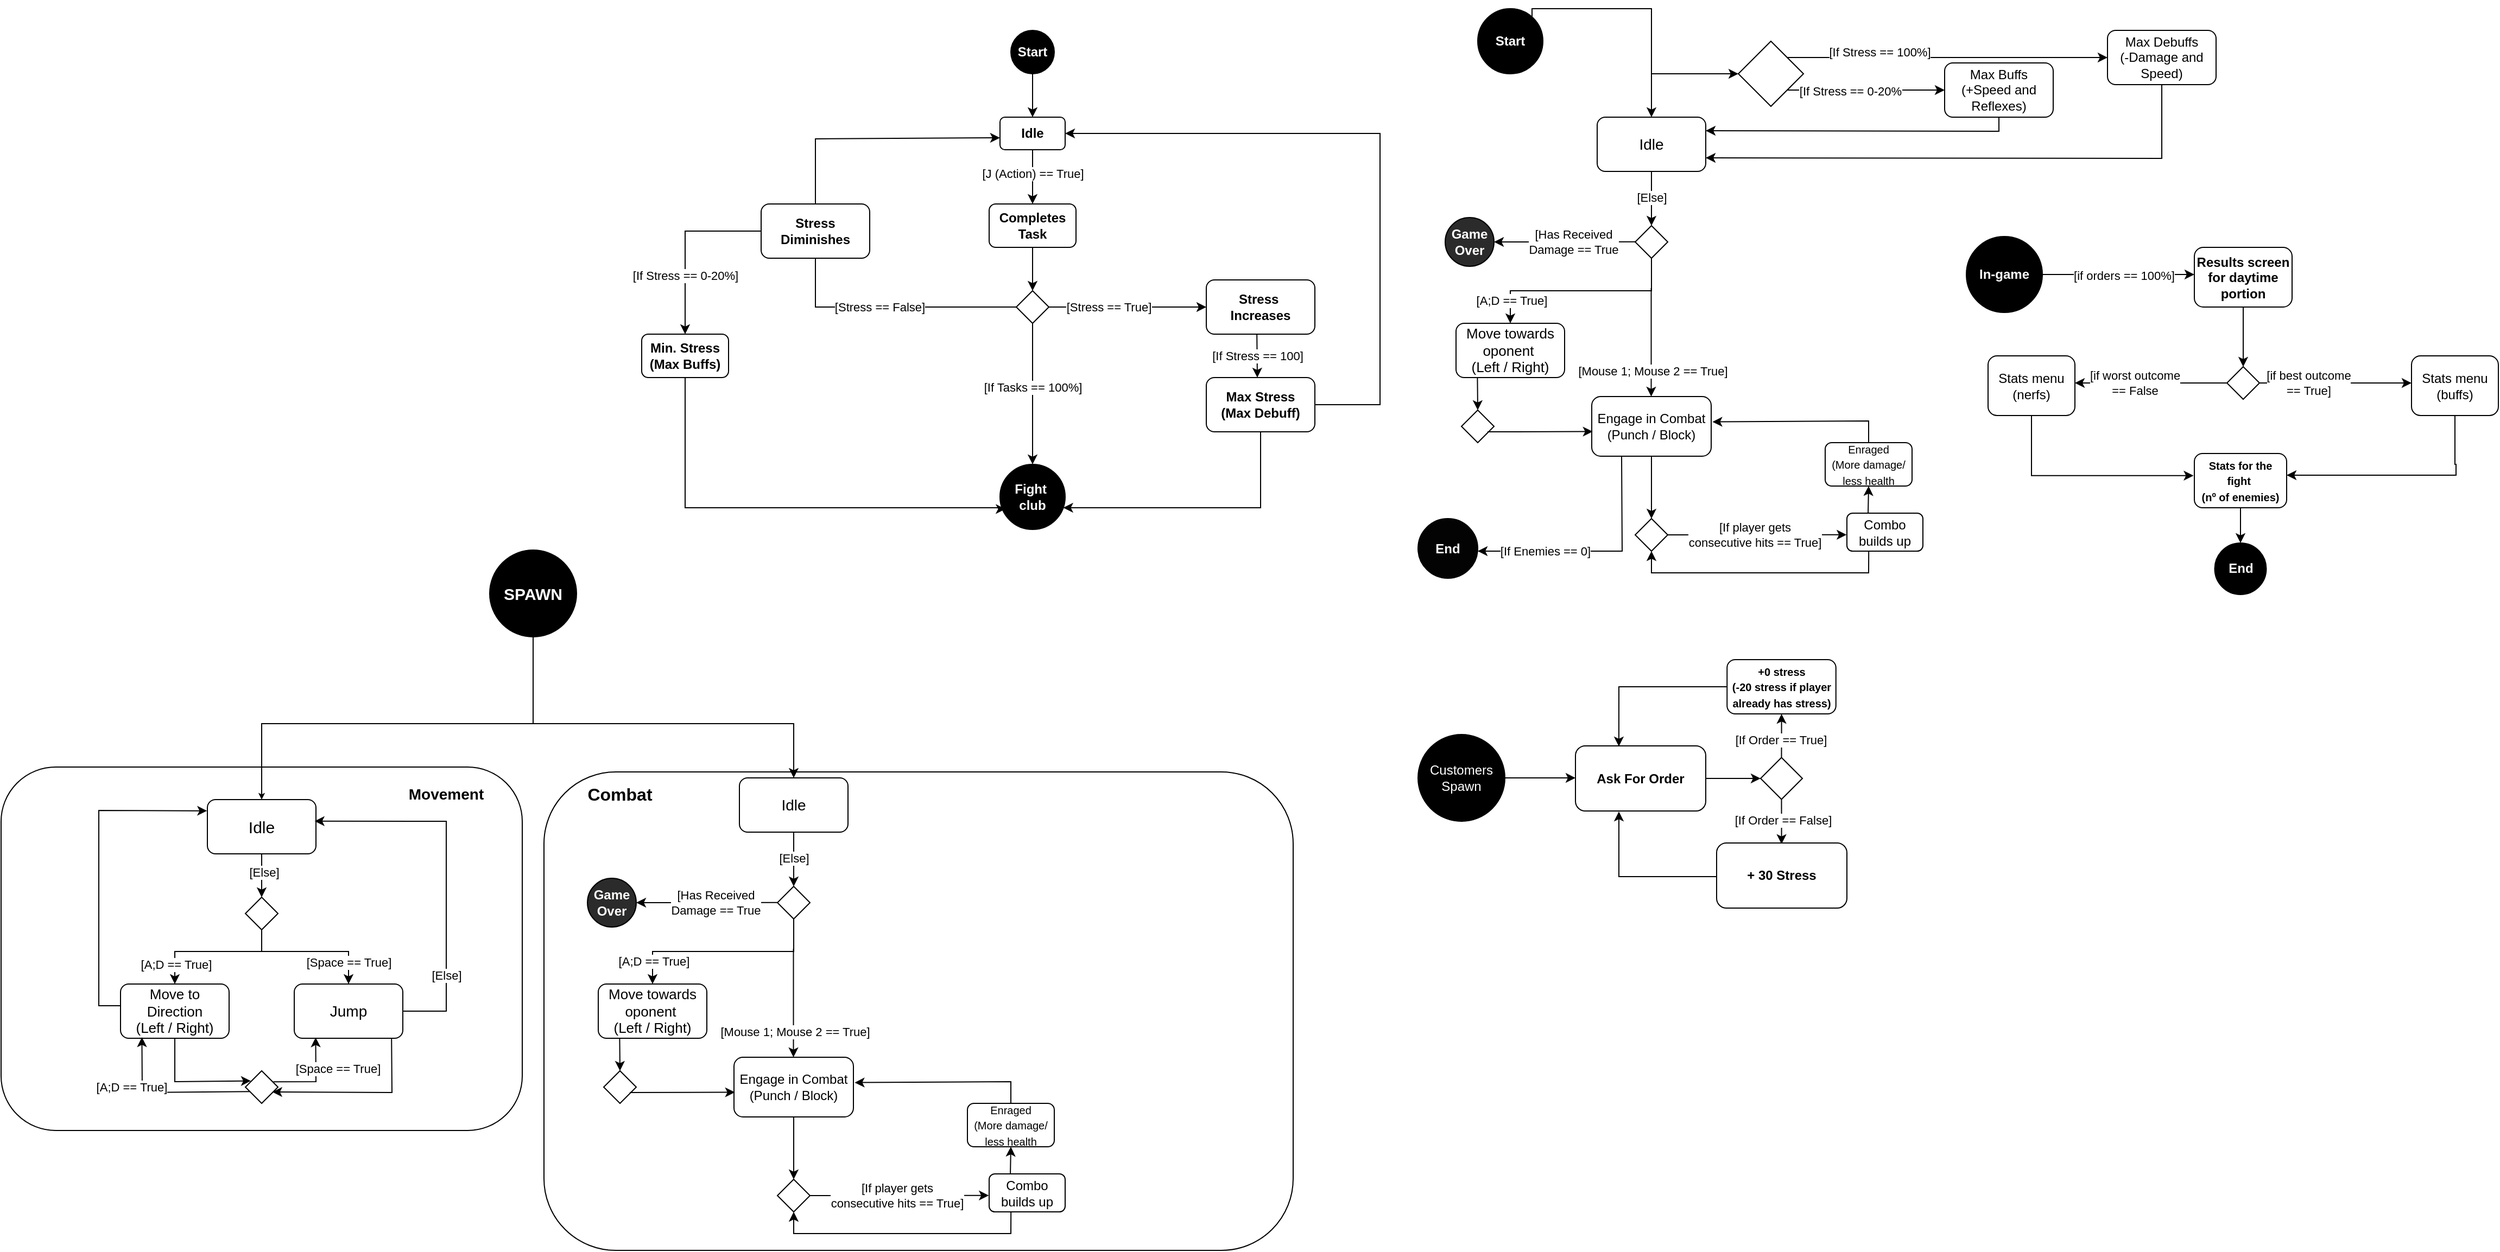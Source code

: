 <mxfile version="26.1.1">
  <diagram name="Página-1" id="Oiau-EBAm0pEdXq3X8eG">
    <mxGraphModel dx="1986" dy="1123" grid="1" gridSize="10" guides="1" tooltips="1" connect="1" arrows="1" fold="1" page="1" pageScale="1" pageWidth="827" pageHeight="1169" math="0" shadow="0">
      <root>
        <mxCell id="0" />
        <mxCell id="1" parent="0" />
        <mxCell id="QDF_SdWO3tE7UrLsGk3u-1" value="" style="rounded=1;whiteSpace=wrap;html=1;" vertex="1" parent="1">
          <mxGeometry x="500" y="723.5" width="690" height="441" as="geometry" />
        </mxCell>
        <mxCell id="_wVrlsKMYfcGuGQFK_c0-23" value="" style="rounded=1;whiteSpace=wrap;html=1;" parent="1" vertex="1">
          <mxGeometry y="719" width="480" height="335" as="geometry" />
        </mxCell>
        <mxCell id="osXCmLZ1DGeFqqOxTHCe-2" value="&lt;font style=&quot;font-size: 15px; color: rgb(255, 255, 255);&quot;&gt;&lt;b&gt;SPAWN&lt;/b&gt;&lt;/font&gt;" style="ellipse;whiteSpace=wrap;html=1;aspect=fixed;fillColor=#000000;" parent="1" vertex="1">
          <mxGeometry x="450" y="519" width="80" height="80" as="geometry" />
        </mxCell>
        <mxCell id="osXCmLZ1DGeFqqOxTHCe-3" value="" style="endArrow=classic;html=1;rounded=0;exitX=0.5;exitY=1;exitDx=0;exitDy=0;entryX=0.5;entryY=0;entryDx=0;entryDy=0;endSize=3;" parent="1" source="osXCmLZ1DGeFqqOxTHCe-2" target="_wVrlsKMYfcGuGQFK_c0-1" edge="1">
          <mxGeometry width="50" height="50" relative="1" as="geometry">
            <mxPoint x="540" y="699" as="sourcePoint" />
            <mxPoint x="210" y="749" as="targetPoint" />
            <Array as="points">
              <mxPoint x="490" y="679" />
              <mxPoint x="240" y="679" />
            </Array>
          </mxGeometry>
        </mxCell>
        <mxCell id="osXCmLZ1DGeFqqOxTHCe-7" value="&lt;b&gt;&lt;font style=&quot;font-size: 14px;&quot;&gt;Movement&lt;/font&gt;&lt;/b&gt;" style="text;html=1;align=center;verticalAlign=middle;whiteSpace=wrap;rounded=0;" parent="1" vertex="1">
          <mxGeometry x="380" y="729" width="60" height="30" as="geometry" />
        </mxCell>
        <mxCell id="_wVrlsKMYfcGuGQFK_c0-1" value="&lt;font style=&quot;font-size: 15px;&quot;&gt;Idle&lt;/font&gt;" style="rounded=1;whiteSpace=wrap;html=1;" parent="1" vertex="1">
          <mxGeometry x="190" y="749" width="100" height="50" as="geometry" />
        </mxCell>
        <mxCell id="_wVrlsKMYfcGuGQFK_c0-2" value="" style="endArrow=classic;html=1;rounded=0;exitX=0.5;exitY=1;exitDx=0;exitDy=0;" parent="1" source="_wVrlsKMYfcGuGQFK_c0-1" edge="1">
          <mxGeometry width="50" height="50" relative="1" as="geometry">
            <mxPoint x="280" y="899" as="sourcePoint" />
            <mxPoint x="240" y="839" as="targetPoint" />
          </mxGeometry>
        </mxCell>
        <mxCell id="_wVrlsKMYfcGuGQFK_c0-4" value="[Else]" style="edgeLabel;html=1;align=center;verticalAlign=middle;resizable=0;points=[];" parent="_wVrlsKMYfcGuGQFK_c0-2" vertex="1" connectable="0">
          <mxGeometry x="-0.16" y="2" relative="1" as="geometry">
            <mxPoint as="offset" />
          </mxGeometry>
        </mxCell>
        <mxCell id="_wVrlsKMYfcGuGQFK_c0-3" value="" style="rhombus;whiteSpace=wrap;html=1;" parent="1" vertex="1">
          <mxGeometry x="225" y="839" width="30" height="30" as="geometry" />
        </mxCell>
        <mxCell id="_wVrlsKMYfcGuGQFK_c0-6" value="" style="endArrow=classic;html=1;rounded=0;exitX=0.5;exitY=1;exitDx=0;exitDy=0;" parent="1" source="_wVrlsKMYfcGuGQFK_c0-3" edge="1">
          <mxGeometry width="50" height="50" relative="1" as="geometry">
            <mxPoint x="240" y="879" as="sourcePoint" />
            <mxPoint x="320" y="919" as="targetPoint" />
            <Array as="points">
              <mxPoint x="240" y="889" />
              <mxPoint x="320" y="889" />
            </Array>
          </mxGeometry>
        </mxCell>
        <mxCell id="_wVrlsKMYfcGuGQFK_c0-8" value="[Space == True]" style="edgeLabel;html=1;align=center;verticalAlign=middle;resizable=0;points=[];" parent="_wVrlsKMYfcGuGQFK_c0-6" vertex="1" connectable="0">
          <mxGeometry x="0.685" relative="1" as="geometry">
            <mxPoint as="offset" />
          </mxGeometry>
        </mxCell>
        <mxCell id="_wVrlsKMYfcGuGQFK_c0-7" value="" style="endArrow=classic;html=1;rounded=0;" parent="1" edge="1">
          <mxGeometry width="50" height="50" relative="1" as="geometry">
            <mxPoint x="240" y="889" as="sourcePoint" />
            <mxPoint x="160" y="919" as="targetPoint" />
            <Array as="points">
              <mxPoint x="160" y="889" />
            </Array>
          </mxGeometry>
        </mxCell>
        <mxCell id="_wVrlsKMYfcGuGQFK_c0-9" value="[A;D == True]" style="edgeLabel;html=1;align=center;verticalAlign=middle;resizable=0;points=[];" parent="_wVrlsKMYfcGuGQFK_c0-7" vertex="1" connectable="0">
          <mxGeometry x="0.673" y="1" relative="1" as="geometry">
            <mxPoint as="offset" />
          </mxGeometry>
        </mxCell>
        <mxCell id="_wVrlsKMYfcGuGQFK_c0-10" value="&lt;font style=&quot;font-size: 13px;&quot;&gt;Move to Direction&lt;/font&gt;&lt;div&gt;&lt;font style=&quot;font-size: 13px;&quot;&gt;(Left / Right)&lt;/font&gt;&lt;/div&gt;" style="rounded=1;whiteSpace=wrap;html=1;" parent="1" vertex="1">
          <mxGeometry x="110" y="919" width="100" height="50" as="geometry" />
        </mxCell>
        <mxCell id="_wVrlsKMYfcGuGQFK_c0-11" value="&lt;font style=&quot;font-size: 14px;&quot;&gt;Jump&lt;/font&gt;" style="rounded=1;whiteSpace=wrap;html=1;" parent="1" vertex="1">
          <mxGeometry x="270" y="919" width="100" height="50" as="geometry" />
        </mxCell>
        <mxCell id="_wVrlsKMYfcGuGQFK_c0-12" value="" style="rhombus;whiteSpace=wrap;html=1;" parent="1" vertex="1">
          <mxGeometry x="225" y="999" width="30" height="30" as="geometry" />
        </mxCell>
        <mxCell id="_wVrlsKMYfcGuGQFK_c0-13" value="" style="endArrow=classic;html=1;rounded=0;exitX=0.5;exitY=1;exitDx=0;exitDy=0;entryX=0.167;entryY=0.311;entryDx=0;entryDy=0;entryPerimeter=0;" parent="1" source="_wVrlsKMYfcGuGQFK_c0-10" target="_wVrlsKMYfcGuGQFK_c0-12" edge="1">
          <mxGeometry width="50" height="50" relative="1" as="geometry">
            <mxPoint x="150" y="1039" as="sourcePoint" />
            <mxPoint x="160" y="1009" as="targetPoint" />
            <Array as="points">
              <mxPoint x="160" y="1009" />
            </Array>
          </mxGeometry>
        </mxCell>
        <mxCell id="_wVrlsKMYfcGuGQFK_c0-14" value="" style="endArrow=classic;html=1;rounded=0;exitX=0.152;exitY=0.638;exitDx=0;exitDy=0;exitPerimeter=0;entryX=0.197;entryY=0.98;entryDx=0;entryDy=0;entryPerimeter=0;" parent="1" source="_wVrlsKMYfcGuGQFK_c0-12" target="_wVrlsKMYfcGuGQFK_c0-10" edge="1">
          <mxGeometry width="50" height="50" relative="1" as="geometry">
            <mxPoint x="170" y="1089" as="sourcePoint" />
            <mxPoint x="110" y="1019" as="targetPoint" />
            <Array as="points">
              <mxPoint x="130" y="1019" />
            </Array>
          </mxGeometry>
        </mxCell>
        <mxCell id="_wVrlsKMYfcGuGQFK_c0-15" value="[A;D == True]" style="edgeLabel;html=1;align=center;verticalAlign=middle;resizable=0;points=[];" parent="_wVrlsKMYfcGuGQFK_c0-14" vertex="1" connectable="0">
          <mxGeometry x="0.399" relative="1" as="geometry">
            <mxPoint x="-10" y="1" as="offset" />
          </mxGeometry>
        </mxCell>
        <mxCell id="_wVrlsKMYfcGuGQFK_c0-16" value="" style="endArrow=classic;html=1;rounded=0;exitX=1;exitY=0.5;exitDx=0;exitDy=0;entryX=0.988;entryY=0.397;entryDx=0;entryDy=0;entryPerimeter=0;" parent="1" source="_wVrlsKMYfcGuGQFK_c0-11" target="_wVrlsKMYfcGuGQFK_c0-1" edge="1">
          <mxGeometry width="50" height="50" relative="1" as="geometry">
            <mxPoint x="390" y="959" as="sourcePoint" />
            <mxPoint x="410" y="769" as="targetPoint" />
            <Array as="points">
              <mxPoint x="410" y="944" />
              <mxPoint x="410" y="769" />
            </Array>
          </mxGeometry>
        </mxCell>
        <mxCell id="_wVrlsKMYfcGuGQFK_c0-17" value="[Else]" style="edgeLabel;html=1;align=center;verticalAlign=middle;resizable=0;points=[];" parent="_wVrlsKMYfcGuGQFK_c0-16" vertex="1" connectable="0">
          <mxGeometry x="-0.567" relative="1" as="geometry">
            <mxPoint as="offset" />
          </mxGeometry>
        </mxCell>
        <mxCell id="_wVrlsKMYfcGuGQFK_c0-18" value="" style="endArrow=classic;html=1;rounded=0;exitX=0.859;exitY=0.337;exitDx=0;exitDy=0;exitPerimeter=0;entryX=0.197;entryY=0.984;entryDx=0;entryDy=0;entryPerimeter=0;" parent="1" source="_wVrlsKMYfcGuGQFK_c0-12" target="_wVrlsKMYfcGuGQFK_c0-11" edge="1">
          <mxGeometry width="50" height="50" relative="1" as="geometry">
            <mxPoint x="270" y="1039" as="sourcePoint" />
            <mxPoint x="320" y="989" as="targetPoint" />
            <Array as="points">
              <mxPoint x="290" y="1009" />
            </Array>
          </mxGeometry>
        </mxCell>
        <mxCell id="_wVrlsKMYfcGuGQFK_c0-19" value="[Space == True]" style="edgeLabel;html=1;align=center;verticalAlign=middle;resizable=0;points=[];" parent="_wVrlsKMYfcGuGQFK_c0-18" vertex="1" connectable="0">
          <mxGeometry x="0.272" relative="1" as="geometry">
            <mxPoint x="20" as="offset" />
          </mxGeometry>
        </mxCell>
        <mxCell id="_wVrlsKMYfcGuGQFK_c0-20" value="" style="endArrow=classic;html=1;rounded=0;entryX=-0.003;entryY=0.207;entryDx=0;entryDy=0;entryPerimeter=0;" parent="1" target="_wVrlsKMYfcGuGQFK_c0-1" edge="1">
          <mxGeometry width="50" height="50" relative="1" as="geometry">
            <mxPoint x="110" y="939" as="sourcePoint" />
            <mxPoint x="90" y="759" as="targetPoint" />
            <Array as="points">
              <mxPoint x="90" y="939" />
              <mxPoint x="90" y="759" />
            </Array>
          </mxGeometry>
        </mxCell>
        <mxCell id="_wVrlsKMYfcGuGQFK_c0-21" value="" style="endArrow=classic;html=1;rounded=0;exitX=0.896;exitY=0.997;exitDx=0;exitDy=0;exitPerimeter=0;entryX=0.828;entryY=0.65;entryDx=0;entryDy=0;entryPerimeter=0;" parent="1" source="_wVrlsKMYfcGuGQFK_c0-11" target="_wVrlsKMYfcGuGQFK_c0-12" edge="1">
          <mxGeometry width="50" height="50" relative="1" as="geometry">
            <mxPoint x="390" y="1019" as="sourcePoint" />
            <mxPoint x="440" y="969" as="targetPoint" />
            <Array as="points">
              <mxPoint x="360" y="1019" />
            </Array>
          </mxGeometry>
        </mxCell>
        <mxCell id="_wVrlsKMYfcGuGQFK_c0-22" value="" style="endArrow=classic;html=1;rounded=0;" parent="1" edge="1">
          <mxGeometry width="50" height="50" relative="1" as="geometry">
            <mxPoint x="490" y="679" as="sourcePoint" />
            <mxPoint x="730" y="729" as="targetPoint" />
            <Array as="points">
              <mxPoint x="730" y="679" />
            </Array>
          </mxGeometry>
        </mxCell>
        <mxCell id="_wVrlsKMYfcGuGQFK_c0-24" value="&lt;font style=&quot;font-size: 14px;&quot;&gt;Idle&lt;/font&gt;" style="rounded=1;whiteSpace=wrap;html=1;" parent="1" vertex="1">
          <mxGeometry x="680" y="729" width="100" height="50" as="geometry" />
        </mxCell>
        <mxCell id="_wVrlsKMYfcGuGQFK_c0-25" value="" style="endArrow=classic;html=1;rounded=0;exitX=0.5;exitY=1;exitDx=0;exitDy=0;" parent="1" source="_wVrlsKMYfcGuGQFK_c0-24" edge="1">
          <mxGeometry width="50" height="50" relative="1" as="geometry">
            <mxPoint x="490" y="909" as="sourcePoint" />
            <mxPoint x="730" y="829" as="targetPoint" />
          </mxGeometry>
        </mxCell>
        <mxCell id="_wVrlsKMYfcGuGQFK_c0-26" value="[Else]" style="edgeLabel;html=1;align=center;verticalAlign=middle;resizable=0;points=[];" parent="_wVrlsKMYfcGuGQFK_c0-25" vertex="1" connectable="0">
          <mxGeometry x="-0.046" relative="1" as="geometry">
            <mxPoint as="offset" />
          </mxGeometry>
        </mxCell>
        <mxCell id="_wVrlsKMYfcGuGQFK_c0-27" value="" style="rhombus;whiteSpace=wrap;html=1;" parent="1" vertex="1">
          <mxGeometry x="715" y="829" width="30" height="30" as="geometry" />
        </mxCell>
        <mxCell id="_wVrlsKMYfcGuGQFK_c0-28" value="" style="endArrow=classic;html=1;rounded=0;exitX=0.5;exitY=1;exitDx=0;exitDy=0;entryX=0.5;entryY=0;entryDx=0;entryDy=0;" parent="1" source="_wVrlsKMYfcGuGQFK_c0-27" target="_wVrlsKMYfcGuGQFK_c0-31" edge="1">
          <mxGeometry width="50" height="50" relative="1" as="geometry">
            <mxPoint x="670" y="949" as="sourcePoint" />
            <mxPoint x="610" y="919" as="targetPoint" />
            <Array as="points">
              <mxPoint x="730" y="889" />
              <mxPoint x="600" y="889" />
            </Array>
          </mxGeometry>
        </mxCell>
        <mxCell id="_wVrlsKMYfcGuGQFK_c0-30" value="[A;D == True]" style="edgeLabel;html=1;align=center;verticalAlign=middle;resizable=0;points=[];" parent="_wVrlsKMYfcGuGQFK_c0-28" vertex="1" connectable="0">
          <mxGeometry x="0.776" y="1" relative="1" as="geometry">
            <mxPoint as="offset" />
          </mxGeometry>
        </mxCell>
        <mxCell id="_wVrlsKMYfcGuGQFK_c0-31" value="&lt;font style=&quot;font-size: 13px;&quot;&gt;Move towards oponent&amp;nbsp;&lt;/font&gt;&lt;div&gt;&lt;font style=&quot;font-size: 13px;&quot;&gt;(Left / Right)&lt;/font&gt;&lt;/div&gt;" style="rounded=1;whiteSpace=wrap;html=1;" parent="1" vertex="1">
          <mxGeometry x="550" y="919" width="100" height="50" as="geometry" />
        </mxCell>
        <mxCell id="_wVrlsKMYfcGuGQFK_c0-32" value="" style="endArrow=classic;html=1;rounded=0;" parent="1" edge="1">
          <mxGeometry width="50" height="50" relative="1" as="geometry">
            <mxPoint x="729.76" y="886.5" as="sourcePoint" />
            <mxPoint x="729.76" y="986.5" as="targetPoint" />
          </mxGeometry>
        </mxCell>
        <mxCell id="_wVrlsKMYfcGuGQFK_c0-34" value="[Mouse 1; Mouse 2 == True]" style="edgeLabel;html=1;align=center;verticalAlign=middle;resizable=0;points=[];" parent="_wVrlsKMYfcGuGQFK_c0-32" vertex="1" connectable="0">
          <mxGeometry x="0.522" y="1" relative="1" as="geometry">
            <mxPoint as="offset" />
          </mxGeometry>
        </mxCell>
        <mxCell id="_wVrlsKMYfcGuGQFK_c0-33" value="Engage in Combat&lt;div&gt;(Punch / Block)&lt;/div&gt;" style="rounded=1;whiteSpace=wrap;html=1;" parent="1" vertex="1">
          <mxGeometry x="675" y="986.5" width="110" height="55" as="geometry" />
        </mxCell>
        <mxCell id="_wVrlsKMYfcGuGQFK_c0-35" value="" style="endArrow=classic;html=1;rounded=0;exitX=0;exitY=0.5;exitDx=0;exitDy=0;entryX=1;entryY=0.5;entryDx=0;entryDy=0;" parent="1" target="_wVrlsKMYfcGuGQFK_c0-37" edge="1">
          <mxGeometry width="50" height="50" relative="1" as="geometry">
            <mxPoint x="715" y="843.88" as="sourcePoint" />
            <mxPoint x="590" y="843.88" as="targetPoint" />
          </mxGeometry>
        </mxCell>
        <mxCell id="_wVrlsKMYfcGuGQFK_c0-36" value="[Has Received&lt;div&gt;Damage == True&lt;/div&gt;" style="edgeLabel;html=1;align=center;verticalAlign=middle;resizable=0;points=[];" parent="_wVrlsKMYfcGuGQFK_c0-35" vertex="1" connectable="0">
          <mxGeometry x="0.041" relative="1" as="geometry">
            <mxPoint x="10" as="offset" />
          </mxGeometry>
        </mxCell>
        <mxCell id="_wVrlsKMYfcGuGQFK_c0-37" value="&lt;b&gt;&lt;font style=&quot;color: rgb(255, 253, 252);&quot;&gt;Game&lt;/font&gt;&lt;/b&gt;&lt;div&gt;&lt;b&gt;&lt;font style=&quot;color: rgb(255, 253, 252);&quot;&gt;Over&lt;/font&gt;&lt;/b&gt;&lt;/div&gt;" style="ellipse;whiteSpace=wrap;html=1;aspect=fixed;fillColor=#2B2B2B;" parent="1" vertex="1">
          <mxGeometry x="540" y="821.5" width="45" height="45" as="geometry" />
        </mxCell>
        <mxCell id="_wVrlsKMYfcGuGQFK_c0-38" value="" style="endArrow=classic;html=1;rounded=0;exitX=0.5;exitY=1;exitDx=0;exitDy=0;entryX=0.5;entryY=0;entryDx=0;entryDy=0;" parent="1" source="_wVrlsKMYfcGuGQFK_c0-33" target="_wVrlsKMYfcGuGQFK_c0-39" edge="1">
          <mxGeometry width="50" height="50" relative="1" as="geometry">
            <mxPoint x="750" y="1109" as="sourcePoint" />
            <mxPoint x="730" y="1069" as="targetPoint" />
          </mxGeometry>
        </mxCell>
        <mxCell id="_wVrlsKMYfcGuGQFK_c0-39" value="" style="rhombus;whiteSpace=wrap;html=1;" parent="1" vertex="1">
          <mxGeometry x="715" y="1099" width="30" height="30" as="geometry" />
        </mxCell>
        <mxCell id="_wVrlsKMYfcGuGQFK_c0-41" value="" style="endArrow=classic;html=1;rounded=0;exitX=1;exitY=0.5;exitDx=0;exitDy=0;entryX=-0.005;entryY=0.568;entryDx=0;entryDy=0;entryPerimeter=0;" parent="1" source="_wVrlsKMYfcGuGQFK_c0-39" target="_wVrlsKMYfcGuGQFK_c0-42" edge="1">
          <mxGeometry width="50" height="50" relative="1" as="geometry">
            <mxPoint x="820" y="1169" as="sourcePoint" />
            <mxPoint x="820" y="1114" as="targetPoint" />
          </mxGeometry>
        </mxCell>
        <mxCell id="_wVrlsKMYfcGuGQFK_c0-43" value="[If player gets&lt;div&gt;consecutive hits == True]&lt;/div&gt;" style="edgeLabel;html=1;align=center;verticalAlign=middle;resizable=0;points=[];" parent="_wVrlsKMYfcGuGQFK_c0-41" vertex="1" connectable="0">
          <mxGeometry x="-0.261" relative="1" as="geometry">
            <mxPoint x="19" as="offset" />
          </mxGeometry>
        </mxCell>
        <mxCell id="_wVrlsKMYfcGuGQFK_c0-42" value="Combo builds up" style="rounded=1;whiteSpace=wrap;html=1;" parent="1" vertex="1">
          <mxGeometry x="910" y="1094" width="70" height="35" as="geometry" />
        </mxCell>
        <mxCell id="_wVrlsKMYfcGuGQFK_c0-44" value="" style="endArrow=classic;html=1;rounded=0;exitX=0.287;exitY=1.007;exitDx=0;exitDy=0;exitPerimeter=0;entryX=0.5;entryY=1;entryDx=0;entryDy=0;" parent="1" source="_wVrlsKMYfcGuGQFK_c0-42" target="_wVrlsKMYfcGuGQFK_c0-39" edge="1">
          <mxGeometry width="50" height="50" relative="1" as="geometry">
            <mxPoint x="780" y="1229" as="sourcePoint" />
            <mxPoint x="730" y="1149" as="targetPoint" />
            <Array as="points">
              <mxPoint x="930" y="1149" />
              <mxPoint x="730" y="1149" />
            </Array>
          </mxGeometry>
        </mxCell>
        <mxCell id="_wVrlsKMYfcGuGQFK_c0-45" value="" style="endArrow=classic;html=1;rounded=0;exitX=0.279;exitY=0.004;exitDx=0;exitDy=0;exitPerimeter=0;" parent="1" source="_wVrlsKMYfcGuGQFK_c0-42" edge="1">
          <mxGeometry width="50" height="50" relative="1" as="geometry">
            <mxPoint x="930" y="1089" as="sourcePoint" />
            <mxPoint x="930" y="1069" as="targetPoint" />
            <Array as="points">
              <mxPoint x="930" y="1069" />
            </Array>
          </mxGeometry>
        </mxCell>
        <mxCell id="_wVrlsKMYfcGuGQFK_c0-46" value="" style="rhombus;whiteSpace=wrap;html=1;" parent="1" vertex="1">
          <mxGeometry x="555" y="999" width="30" height="30" as="geometry" />
        </mxCell>
        <mxCell id="_wVrlsKMYfcGuGQFK_c0-48" value="" style="endArrow=classic;html=1;rounded=0;entryX=0.5;entryY=0;entryDx=0;entryDy=0;exitX=0.197;exitY=1;exitDx=0;exitDy=0;exitPerimeter=0;" parent="1" source="_wVrlsKMYfcGuGQFK_c0-31" target="_wVrlsKMYfcGuGQFK_c0-46" edge="1">
          <mxGeometry width="50" height="50" relative="1" as="geometry">
            <mxPoint x="600" y="969" as="sourcePoint" />
            <mxPoint x="650" y="919" as="targetPoint" />
          </mxGeometry>
        </mxCell>
        <mxCell id="_wVrlsKMYfcGuGQFK_c0-49" value="" style="endArrow=classic;html=1;rounded=0;entryX=0.008;entryY=0.587;entryDx=0;entryDy=0;entryPerimeter=0;" parent="1" target="_wVrlsKMYfcGuGQFK_c0-33" edge="1">
          <mxGeometry width="50" height="50" relative="1" as="geometry">
            <mxPoint x="579" y="1019" as="sourcePoint" />
            <mxPoint x="660" y="969" as="targetPoint" />
          </mxGeometry>
        </mxCell>
        <mxCell id="_wVrlsKMYfcGuGQFK_c0-51" value="&lt;font style=&quot;font-size: 10px;&quot;&gt;Enraged&lt;/font&gt;&lt;div&gt;&lt;font style=&quot;font-size: 10px;&quot;&gt;(More damage/ less health&lt;/font&gt;&lt;/div&gt;" style="rounded=1;whiteSpace=wrap;html=1;" parent="1" vertex="1">
          <mxGeometry x="890" y="1029" width="80" height="40" as="geometry" />
        </mxCell>
        <mxCell id="_wVrlsKMYfcGuGQFK_c0-52" value="" style="endArrow=classic;html=1;rounded=0;entryX=1.011;entryY=0.424;entryDx=0;entryDy=0;entryPerimeter=0;" parent="1" target="_wVrlsKMYfcGuGQFK_c0-33" edge="1">
          <mxGeometry width="50" height="50" relative="1" as="geometry">
            <mxPoint x="930" y="1029" as="sourcePoint" />
            <mxPoint x="980" y="979" as="targetPoint" />
            <Array as="points">
              <mxPoint x="930" y="1009" />
            </Array>
          </mxGeometry>
        </mxCell>
        <mxCell id="_wVrlsKMYfcGuGQFK_c0-54" value="&lt;font style=&quot;font-size: 16px;&quot;&gt;&lt;b&gt;Combat&lt;/b&gt;&lt;/font&gt;" style="text;html=1;align=center;verticalAlign=middle;whiteSpace=wrap;rounded=0;" parent="1" vertex="1">
          <mxGeometry x="540" y="729" width="60" height="30" as="geometry" />
        </mxCell>
        <mxCell id="_wVrlsKMYfcGuGQFK_c0-55" value="&lt;font color=&quot;#ffffff&quot;&gt;&lt;b&gt;Start&lt;/b&gt;&lt;/font&gt;" style="ellipse;whiteSpace=wrap;html=1;aspect=fixed;fillColor=#000000;" parent="1" vertex="1">
          <mxGeometry x="930" y="40" width="40" height="40" as="geometry" />
        </mxCell>
        <mxCell id="_wVrlsKMYfcGuGQFK_c0-56" value="" style="endArrow=classic;html=1;rounded=0;exitX=0.5;exitY=1;exitDx=0;exitDy=0;" parent="1" source="_wVrlsKMYfcGuGQFK_c0-55" edge="1">
          <mxGeometry width="50" height="50" relative="1" as="geometry">
            <mxPoint x="930" y="170" as="sourcePoint" />
            <mxPoint x="950" y="120" as="targetPoint" />
          </mxGeometry>
        </mxCell>
        <mxCell id="_wVrlsKMYfcGuGQFK_c0-59" value="" style="endArrow=classic;html=1;rounded=0;exitX=0.5;exitY=1;exitDx=0;exitDy=0;" parent="1" edge="1">
          <mxGeometry width="50" height="50" relative="1" as="geometry">
            <mxPoint x="950" y="150" as="sourcePoint" />
            <mxPoint x="950" y="200" as="targetPoint" />
          </mxGeometry>
        </mxCell>
        <mxCell id="_wVrlsKMYfcGuGQFK_c0-62" value="[J (Action) == True]" style="edgeLabel;html=1;align=center;verticalAlign=middle;resizable=0;points=[];" parent="_wVrlsKMYfcGuGQFK_c0-59" vertex="1" connectable="0">
          <mxGeometry x="-0.12" relative="1" as="geometry">
            <mxPoint as="offset" />
          </mxGeometry>
        </mxCell>
        <mxCell id="_wVrlsKMYfcGuGQFK_c0-61" value="&lt;b&gt;Idle&lt;/b&gt;" style="rounded=1;whiteSpace=wrap;html=1;" parent="1" vertex="1">
          <mxGeometry x="920" y="120" width="60" height="30" as="geometry" />
        </mxCell>
        <mxCell id="_wVrlsKMYfcGuGQFK_c0-63" value="&lt;b&gt;Completes Task&lt;/b&gt;" style="rounded=1;whiteSpace=wrap;html=1;" parent="1" vertex="1">
          <mxGeometry x="910" y="200" width="80" height="40" as="geometry" />
        </mxCell>
        <mxCell id="_wVrlsKMYfcGuGQFK_c0-64" value="" style="endArrow=classic;html=1;rounded=0;entryX=0.5;entryY=1;entryDx=0;entryDy=0;exitX=0;exitY=0.5;exitDx=0;exitDy=0;" parent="1" source="_wVrlsKMYfcGuGQFK_c0-72" target="_wVrlsKMYfcGuGQFK_c0-65" edge="1">
          <mxGeometry width="50" height="50" relative="1" as="geometry">
            <mxPoint x="930" y="290" as="sourcePoint" />
            <mxPoint x="790" y="230" as="targetPoint" />
            <Array as="points">
              <mxPoint x="750" y="295" />
              <mxPoint x="750" y="240" />
            </Array>
          </mxGeometry>
        </mxCell>
        <mxCell id="_wVrlsKMYfcGuGQFK_c0-67" value="[Stress == False]" style="edgeLabel;html=1;align=center;verticalAlign=middle;resizable=0;points=[];" parent="_wVrlsKMYfcGuGQFK_c0-64" vertex="1" connectable="0">
          <mxGeometry x="0.006" relative="1" as="geometry">
            <mxPoint as="offset" />
          </mxGeometry>
        </mxCell>
        <mxCell id="_wVrlsKMYfcGuGQFK_c0-65" value="&lt;b&gt;Stress Diminishes&lt;/b&gt;" style="rounded=1;whiteSpace=wrap;html=1;" parent="1" vertex="1">
          <mxGeometry x="700" y="200" width="100" height="50" as="geometry" />
        </mxCell>
        <mxCell id="_wVrlsKMYfcGuGQFK_c0-68" value="" style="endArrow=classic;html=1;rounded=0;exitX=0.5;exitY=0;exitDx=0;exitDy=0;entryX=-0.001;entryY=0.633;entryDx=0;entryDy=0;entryPerimeter=0;" parent="1" source="_wVrlsKMYfcGuGQFK_c0-65" target="_wVrlsKMYfcGuGQFK_c0-61" edge="1">
          <mxGeometry width="50" height="50" relative="1" as="geometry">
            <mxPoint x="820" y="190" as="sourcePoint" />
            <mxPoint x="870" y="140" as="targetPoint" />
            <Array as="points">
              <mxPoint x="750" y="140" />
            </Array>
          </mxGeometry>
        </mxCell>
        <mxCell id="_wVrlsKMYfcGuGQFK_c0-71" value="" style="endArrow=classic;html=1;rounded=0;exitX=0.5;exitY=1;exitDx=0;exitDy=0;" parent="1" source="_wVrlsKMYfcGuGQFK_c0-63" edge="1">
          <mxGeometry width="50" height="50" relative="1" as="geometry">
            <mxPoint x="920" y="320" as="sourcePoint" />
            <mxPoint x="950" y="280" as="targetPoint" />
          </mxGeometry>
        </mxCell>
        <mxCell id="_wVrlsKMYfcGuGQFK_c0-72" value="" style="rhombus;whiteSpace=wrap;html=1;" parent="1" vertex="1">
          <mxGeometry x="935" y="280" width="30" height="30" as="geometry" />
        </mxCell>
        <mxCell id="_wVrlsKMYfcGuGQFK_c0-73" value="" style="endArrow=classic;html=1;rounded=0;exitX=1;exitY=0.5;exitDx=0;exitDy=0;" parent="1" source="_wVrlsKMYfcGuGQFK_c0-72" target="_wVrlsKMYfcGuGQFK_c0-74" edge="1">
          <mxGeometry width="50" height="50" relative="1" as="geometry">
            <mxPoint x="1020" y="310" as="sourcePoint" />
            <mxPoint x="1070" y="295" as="targetPoint" />
          </mxGeometry>
        </mxCell>
        <mxCell id="_wVrlsKMYfcGuGQFK_c0-75" value="[Stress == True]" style="edgeLabel;html=1;align=center;verticalAlign=middle;resizable=0;points=[];" parent="_wVrlsKMYfcGuGQFK_c0-73" vertex="1" connectable="0">
          <mxGeometry x="-0.396" y="-1" relative="1" as="geometry">
            <mxPoint x="11" y="-1" as="offset" />
          </mxGeometry>
        </mxCell>
        <mxCell id="_wVrlsKMYfcGuGQFK_c0-74" value="&lt;b&gt;Stress&amp;nbsp;&lt;/b&gt;&lt;div&gt;&lt;b&gt;Increases&lt;/b&gt;&lt;/div&gt;" style="rounded=1;whiteSpace=wrap;html=1;" parent="1" vertex="1">
          <mxGeometry x="1110" y="270" width="100" height="50" as="geometry" />
        </mxCell>
        <mxCell id="_wVrlsKMYfcGuGQFK_c0-76" value="" style="endArrow=classic;html=1;rounded=0;exitX=0.466;exitY=1.006;exitDx=0;exitDy=0;exitPerimeter=0;" parent="1" source="_wVrlsKMYfcGuGQFK_c0-74" edge="1">
          <mxGeometry width="50" height="50" relative="1" as="geometry">
            <mxPoint x="1230" y="330" as="sourcePoint" />
            <mxPoint x="1157" y="360" as="targetPoint" />
          </mxGeometry>
        </mxCell>
        <mxCell id="_wVrlsKMYfcGuGQFK_c0-77" value="[If Stress == 100]" style="edgeLabel;html=1;align=center;verticalAlign=middle;resizable=0;points=[];" parent="_wVrlsKMYfcGuGQFK_c0-76" vertex="1" connectable="0">
          <mxGeometry x="-0.033" relative="1" as="geometry">
            <mxPoint as="offset" />
          </mxGeometry>
        </mxCell>
        <mxCell id="_wVrlsKMYfcGuGQFK_c0-89" style="edgeStyle=orthogonalEdgeStyle;rounded=0;orthogonalLoop=1;jettySize=auto;html=1;exitX=0.5;exitY=1;exitDx=0;exitDy=0;" parent="1" source="_wVrlsKMYfcGuGQFK_c0-78" target="_wVrlsKMYfcGuGQFK_c0-87" edge="1">
          <mxGeometry relative="1" as="geometry">
            <mxPoint x="1090" y="480" as="targetPoint" />
            <Array as="points">
              <mxPoint x="1160" y="480" />
            </Array>
          </mxGeometry>
        </mxCell>
        <mxCell id="_wVrlsKMYfcGuGQFK_c0-78" value="&lt;b&gt;Max Stress&lt;/b&gt;&lt;div&gt;&lt;b&gt;(Max Debuff)&lt;/b&gt;&lt;/div&gt;" style="rounded=1;whiteSpace=wrap;html=1;" parent="1" vertex="1">
          <mxGeometry x="1110" y="360" width="100" height="50" as="geometry" />
        </mxCell>
        <mxCell id="_wVrlsKMYfcGuGQFK_c0-79" value="" style="endArrow=classic;html=1;rounded=0;exitX=1;exitY=0.5;exitDx=0;exitDy=0;entryX=1;entryY=0.5;entryDx=0;entryDy=0;" parent="1" source="_wVrlsKMYfcGuGQFK_c0-78" target="_wVrlsKMYfcGuGQFK_c0-61" edge="1">
          <mxGeometry width="50" height="50" relative="1" as="geometry">
            <mxPoint x="1030" y="290" as="sourcePoint" />
            <mxPoint x="1190" y="210" as="targetPoint" />
            <Array as="points">
              <mxPoint x="1270" y="385" />
              <mxPoint x="1270" y="135" />
            </Array>
          </mxGeometry>
        </mxCell>
        <mxCell id="_wVrlsKMYfcGuGQFK_c0-82" value="" style="endArrow=classic;html=1;rounded=0;exitX=0;exitY=0.5;exitDx=0;exitDy=0;" parent="1" source="_wVrlsKMYfcGuGQFK_c0-65" edge="1">
          <mxGeometry width="50" height="50" relative="1" as="geometry">
            <mxPoint x="870" y="360" as="sourcePoint" />
            <mxPoint x="630" y="320" as="targetPoint" />
            <Array as="points">
              <mxPoint x="630" y="225" />
            </Array>
          </mxGeometry>
        </mxCell>
        <mxCell id="_wVrlsKMYfcGuGQFK_c0-84" value="[If Stress == 0-20%]" style="edgeLabel;html=1;align=center;verticalAlign=middle;resizable=0;points=[];" parent="_wVrlsKMYfcGuGQFK_c0-82" vertex="1" connectable="0">
          <mxGeometry x="0.337" relative="1" as="geometry">
            <mxPoint as="offset" />
          </mxGeometry>
        </mxCell>
        <mxCell id="_wVrlsKMYfcGuGQFK_c0-90" style="edgeStyle=orthogonalEdgeStyle;rounded=0;orthogonalLoop=1;jettySize=auto;html=1;exitX=0.5;exitY=1;exitDx=0;exitDy=0;entryX=0.086;entryY=0.687;entryDx=0;entryDy=0;entryPerimeter=0;" parent="1" source="_wVrlsKMYfcGuGQFK_c0-83" target="_wVrlsKMYfcGuGQFK_c0-87" edge="1">
          <mxGeometry relative="1" as="geometry">
            <mxPoint x="629.905" y="480" as="targetPoint" />
            <Array as="points">
              <mxPoint x="630" y="480" />
              <mxPoint x="920" y="480" />
              <mxPoint x="920" y="481" />
            </Array>
          </mxGeometry>
        </mxCell>
        <mxCell id="_wVrlsKMYfcGuGQFK_c0-83" value="&lt;b&gt;Min. Stress&lt;/b&gt;&lt;div&gt;&lt;b&gt;(Max Buffs)&lt;/b&gt;&lt;/div&gt;" style="rounded=1;whiteSpace=wrap;html=1;" parent="1" vertex="1">
          <mxGeometry x="590" y="320" width="80" height="40" as="geometry" />
        </mxCell>
        <mxCell id="_wVrlsKMYfcGuGQFK_c0-85" value="" style="endArrow=classic;html=1;rounded=0;exitX=0.5;exitY=1;exitDx=0;exitDy=0;" parent="1" source="_wVrlsKMYfcGuGQFK_c0-72" edge="1">
          <mxGeometry width="50" height="50" relative="1" as="geometry">
            <mxPoint x="950" y="390" as="sourcePoint" />
            <mxPoint x="950" y="440" as="targetPoint" />
          </mxGeometry>
        </mxCell>
        <mxCell id="_wVrlsKMYfcGuGQFK_c0-86" value="[If Tasks == 100%]" style="edgeLabel;html=1;align=center;verticalAlign=middle;resizable=0;points=[];" parent="_wVrlsKMYfcGuGQFK_c0-85" vertex="1" connectable="0">
          <mxGeometry x="-0.093" relative="1" as="geometry">
            <mxPoint as="offset" />
          </mxGeometry>
        </mxCell>
        <mxCell id="_wVrlsKMYfcGuGQFK_c0-87" value="&lt;font style=&quot;color: rgb(255, 255, 255);&quot;&gt;&lt;b&gt;Fight&amp;nbsp;&lt;/b&gt;&lt;/font&gt;&lt;div&gt;&lt;font style=&quot;color: rgb(255, 255, 255);&quot;&gt;&lt;b&gt;club&lt;/b&gt;&lt;/font&gt;&lt;/div&gt;" style="ellipse;whiteSpace=wrap;html=1;aspect=fixed;fillColor=#000000;" parent="1" vertex="1">
          <mxGeometry x="920" y="440" width="60" height="60" as="geometry" />
        </mxCell>
        <mxCell id="_wVrlsKMYfcGuGQFK_c0-117" style="edgeStyle=orthogonalEdgeStyle;rounded=0;orthogonalLoop=1;jettySize=auto;html=1;exitX=1;exitY=0.5;exitDx=0;exitDy=0;entryX=0.5;entryY=0;entryDx=0;entryDy=0;" parent="1" target="_wVrlsKMYfcGuGQFK_c0-92" edge="1">
          <mxGeometry relative="1" as="geometry">
            <mxPoint x="1520" y="50.043" as="targetPoint" />
            <mxPoint x="1410.0" y="50" as="sourcePoint" />
            <Array as="points">
              <mxPoint x="1410" y="20" />
              <mxPoint x="1520" y="20" />
            </Array>
          </mxGeometry>
        </mxCell>
        <mxCell id="_wVrlsKMYfcGuGQFK_c0-91" value="&lt;font style=&quot;color: rgb(255, 255, 255);&quot;&gt;&lt;b&gt;Start&lt;/b&gt;&lt;/font&gt;" style="ellipse;whiteSpace=wrap;html=1;aspect=fixed;fillColor=#000000;" parent="1" vertex="1">
          <mxGeometry x="1360" y="20" width="60" height="60" as="geometry" />
        </mxCell>
        <mxCell id="_wVrlsKMYfcGuGQFK_c0-92" value="&lt;font style=&quot;font-size: 14px;&quot;&gt;Idle&lt;/font&gt;" style="rounded=1;whiteSpace=wrap;html=1;" parent="1" vertex="1">
          <mxGeometry x="1470" y="120" width="100" height="50" as="geometry" />
        </mxCell>
        <mxCell id="_wVrlsKMYfcGuGQFK_c0-93" value="" style="endArrow=classic;html=1;rounded=0;exitX=0.5;exitY=1;exitDx=0;exitDy=0;" parent="1" source="_wVrlsKMYfcGuGQFK_c0-92" edge="1">
          <mxGeometry width="50" height="50" relative="1" as="geometry">
            <mxPoint x="1280" y="300" as="sourcePoint" />
            <mxPoint x="1520" y="220" as="targetPoint" />
          </mxGeometry>
        </mxCell>
        <mxCell id="_wVrlsKMYfcGuGQFK_c0-94" value="[Else]" style="edgeLabel;html=1;align=center;verticalAlign=middle;resizable=0;points=[];" parent="_wVrlsKMYfcGuGQFK_c0-93" vertex="1" connectable="0">
          <mxGeometry x="-0.046" relative="1" as="geometry">
            <mxPoint as="offset" />
          </mxGeometry>
        </mxCell>
        <mxCell id="_wVrlsKMYfcGuGQFK_c0-95" value="" style="rhombus;whiteSpace=wrap;html=1;" parent="1" vertex="1">
          <mxGeometry x="1505" y="220" width="30" height="30" as="geometry" />
        </mxCell>
        <mxCell id="_wVrlsKMYfcGuGQFK_c0-96" value="" style="endArrow=classic;html=1;rounded=0;exitX=0.5;exitY=1;exitDx=0;exitDy=0;entryX=0.5;entryY=0;entryDx=0;entryDy=0;" parent="1" source="_wVrlsKMYfcGuGQFK_c0-95" target="_wVrlsKMYfcGuGQFK_c0-98" edge="1">
          <mxGeometry width="50" height="50" relative="1" as="geometry">
            <mxPoint x="1460" y="340" as="sourcePoint" />
            <mxPoint x="1400" y="310" as="targetPoint" />
            <Array as="points">
              <mxPoint x="1520" y="280" />
              <mxPoint x="1390" y="280" />
            </Array>
          </mxGeometry>
        </mxCell>
        <mxCell id="_wVrlsKMYfcGuGQFK_c0-97" value="[A;D == True]" style="edgeLabel;html=1;align=center;verticalAlign=middle;resizable=0;points=[];" parent="_wVrlsKMYfcGuGQFK_c0-96" vertex="1" connectable="0">
          <mxGeometry x="0.776" y="1" relative="1" as="geometry">
            <mxPoint as="offset" />
          </mxGeometry>
        </mxCell>
        <mxCell id="_wVrlsKMYfcGuGQFK_c0-98" value="&lt;font style=&quot;font-size: 13px;&quot;&gt;Move towards oponent&amp;nbsp;&lt;/font&gt;&lt;div&gt;&lt;font style=&quot;font-size: 13px;&quot;&gt;(Left / Right)&lt;/font&gt;&lt;/div&gt;" style="rounded=1;whiteSpace=wrap;html=1;" parent="1" vertex="1">
          <mxGeometry x="1340" y="310" width="100" height="50" as="geometry" />
        </mxCell>
        <mxCell id="_wVrlsKMYfcGuGQFK_c0-99" value="" style="endArrow=classic;html=1;rounded=0;" parent="1" edge="1">
          <mxGeometry width="50" height="50" relative="1" as="geometry">
            <mxPoint x="1519.76" y="277.5" as="sourcePoint" />
            <mxPoint x="1519.76" y="377.5" as="targetPoint" />
          </mxGeometry>
        </mxCell>
        <mxCell id="_wVrlsKMYfcGuGQFK_c0-100" value="[Mouse 1; Mouse 2 == True]" style="edgeLabel;html=1;align=center;verticalAlign=middle;resizable=0;points=[];" parent="_wVrlsKMYfcGuGQFK_c0-99" vertex="1" connectable="0">
          <mxGeometry x="0.522" y="1" relative="1" as="geometry">
            <mxPoint as="offset" />
          </mxGeometry>
        </mxCell>
        <mxCell id="_wVrlsKMYfcGuGQFK_c0-101" value="Engage in Combat&lt;div&gt;(Punch / Block)&lt;/div&gt;" style="rounded=1;whiteSpace=wrap;html=1;" parent="1" vertex="1">
          <mxGeometry x="1465" y="377.5" width="110" height="55" as="geometry" />
        </mxCell>
        <mxCell id="_wVrlsKMYfcGuGQFK_c0-102" value="" style="endArrow=classic;html=1;rounded=0;exitX=0;exitY=0.5;exitDx=0;exitDy=0;entryX=1;entryY=0.5;entryDx=0;entryDy=0;" parent="1" target="_wVrlsKMYfcGuGQFK_c0-104" edge="1">
          <mxGeometry width="50" height="50" relative="1" as="geometry">
            <mxPoint x="1505" y="234.88" as="sourcePoint" />
            <mxPoint x="1380" y="234.88" as="targetPoint" />
          </mxGeometry>
        </mxCell>
        <mxCell id="_wVrlsKMYfcGuGQFK_c0-103" value="[Has Received&lt;div&gt;Damage == True&lt;/div&gt;" style="edgeLabel;html=1;align=center;verticalAlign=middle;resizable=0;points=[];" parent="_wVrlsKMYfcGuGQFK_c0-102" vertex="1" connectable="0">
          <mxGeometry x="0.041" relative="1" as="geometry">
            <mxPoint x="10" as="offset" />
          </mxGeometry>
        </mxCell>
        <mxCell id="_wVrlsKMYfcGuGQFK_c0-104" value="&lt;b&gt;&lt;font style=&quot;color: rgb(255, 253, 252);&quot;&gt;Game&lt;/font&gt;&lt;/b&gt;&lt;div&gt;&lt;b&gt;&lt;font style=&quot;color: rgb(255, 253, 252);&quot;&gt;Over&lt;/font&gt;&lt;/b&gt;&lt;/div&gt;" style="ellipse;whiteSpace=wrap;html=1;aspect=fixed;fillColor=#2B2B2B;" parent="1" vertex="1">
          <mxGeometry x="1330" y="212.5" width="45" height="45" as="geometry" />
        </mxCell>
        <mxCell id="_wVrlsKMYfcGuGQFK_c0-105" value="" style="endArrow=classic;html=1;rounded=0;exitX=0.5;exitY=1;exitDx=0;exitDy=0;entryX=0.5;entryY=0;entryDx=0;entryDy=0;" parent="1" source="_wVrlsKMYfcGuGQFK_c0-101" target="_wVrlsKMYfcGuGQFK_c0-106" edge="1">
          <mxGeometry width="50" height="50" relative="1" as="geometry">
            <mxPoint x="1540" y="500" as="sourcePoint" />
            <mxPoint x="1520" y="460" as="targetPoint" />
          </mxGeometry>
        </mxCell>
        <mxCell id="_wVrlsKMYfcGuGQFK_c0-106" value="" style="rhombus;whiteSpace=wrap;html=1;" parent="1" vertex="1">
          <mxGeometry x="1505" y="490" width="30" height="30" as="geometry" />
        </mxCell>
        <mxCell id="_wVrlsKMYfcGuGQFK_c0-107" value="" style="endArrow=classic;html=1;rounded=0;exitX=1;exitY=0.5;exitDx=0;exitDy=0;entryX=-0.005;entryY=0.568;entryDx=0;entryDy=0;entryPerimeter=0;" parent="1" source="_wVrlsKMYfcGuGQFK_c0-106" target="_wVrlsKMYfcGuGQFK_c0-109" edge="1">
          <mxGeometry width="50" height="50" relative="1" as="geometry">
            <mxPoint x="1610" y="560" as="sourcePoint" />
            <mxPoint x="1610" y="505" as="targetPoint" />
          </mxGeometry>
        </mxCell>
        <mxCell id="_wVrlsKMYfcGuGQFK_c0-108" value="[If player gets&lt;div&gt;consecutive hits == True]&lt;/div&gt;" style="edgeLabel;html=1;align=center;verticalAlign=middle;resizable=0;points=[];" parent="_wVrlsKMYfcGuGQFK_c0-107" vertex="1" connectable="0">
          <mxGeometry x="-0.261" relative="1" as="geometry">
            <mxPoint x="19" as="offset" />
          </mxGeometry>
        </mxCell>
        <mxCell id="_wVrlsKMYfcGuGQFK_c0-109" value="Combo builds up" style="rounded=1;whiteSpace=wrap;html=1;" parent="1" vertex="1">
          <mxGeometry x="1700" y="485" width="70" height="35" as="geometry" />
        </mxCell>
        <mxCell id="_wVrlsKMYfcGuGQFK_c0-110" value="" style="endArrow=classic;html=1;rounded=0;exitX=0.287;exitY=1.007;exitDx=0;exitDy=0;exitPerimeter=0;entryX=0.5;entryY=1;entryDx=0;entryDy=0;" parent="1" source="_wVrlsKMYfcGuGQFK_c0-109" target="_wVrlsKMYfcGuGQFK_c0-106" edge="1">
          <mxGeometry width="50" height="50" relative="1" as="geometry">
            <mxPoint x="1570" y="620" as="sourcePoint" />
            <mxPoint x="1520" y="540" as="targetPoint" />
            <Array as="points">
              <mxPoint x="1720" y="540" />
              <mxPoint x="1520" y="540" />
            </Array>
          </mxGeometry>
        </mxCell>
        <mxCell id="_wVrlsKMYfcGuGQFK_c0-111" value="" style="endArrow=classic;html=1;rounded=0;exitX=0.279;exitY=0.004;exitDx=0;exitDy=0;exitPerimeter=0;" parent="1" source="_wVrlsKMYfcGuGQFK_c0-109" edge="1">
          <mxGeometry width="50" height="50" relative="1" as="geometry">
            <mxPoint x="1720" y="480" as="sourcePoint" />
            <mxPoint x="1720" y="460" as="targetPoint" />
            <Array as="points">
              <mxPoint x="1720" y="460" />
            </Array>
          </mxGeometry>
        </mxCell>
        <mxCell id="_wVrlsKMYfcGuGQFK_c0-112" value="" style="rhombus;whiteSpace=wrap;html=1;" parent="1" vertex="1">
          <mxGeometry x="1345" y="390" width="30" height="30" as="geometry" />
        </mxCell>
        <mxCell id="_wVrlsKMYfcGuGQFK_c0-113" value="" style="endArrow=classic;html=1;rounded=0;entryX=0.5;entryY=0;entryDx=0;entryDy=0;exitX=0.197;exitY=1;exitDx=0;exitDy=0;exitPerimeter=0;" parent="1" source="_wVrlsKMYfcGuGQFK_c0-98" target="_wVrlsKMYfcGuGQFK_c0-112" edge="1">
          <mxGeometry width="50" height="50" relative="1" as="geometry">
            <mxPoint x="1390" y="360" as="sourcePoint" />
            <mxPoint x="1440" y="310" as="targetPoint" />
          </mxGeometry>
        </mxCell>
        <mxCell id="_wVrlsKMYfcGuGQFK_c0-114" value="" style="endArrow=classic;html=1;rounded=0;entryX=0.008;entryY=0.587;entryDx=0;entryDy=0;entryPerimeter=0;" parent="1" target="_wVrlsKMYfcGuGQFK_c0-101" edge="1">
          <mxGeometry width="50" height="50" relative="1" as="geometry">
            <mxPoint x="1369" y="410" as="sourcePoint" />
            <mxPoint x="1450" y="360" as="targetPoint" />
          </mxGeometry>
        </mxCell>
        <mxCell id="_wVrlsKMYfcGuGQFK_c0-115" value="&lt;font style=&quot;font-size: 10px;&quot;&gt;Enraged&lt;/font&gt;&lt;div&gt;&lt;font style=&quot;font-size: 10px;&quot;&gt;(More damage/ less health&lt;/font&gt;&lt;/div&gt;" style="rounded=1;whiteSpace=wrap;html=1;" parent="1" vertex="1">
          <mxGeometry x="1680" y="420" width="80" height="40" as="geometry" />
        </mxCell>
        <mxCell id="_wVrlsKMYfcGuGQFK_c0-116" value="" style="endArrow=classic;html=1;rounded=0;entryX=1.011;entryY=0.424;entryDx=0;entryDy=0;entryPerimeter=0;" parent="1" target="_wVrlsKMYfcGuGQFK_c0-101" edge="1">
          <mxGeometry width="50" height="50" relative="1" as="geometry">
            <mxPoint x="1720" y="420" as="sourcePoint" />
            <mxPoint x="1770" y="370" as="targetPoint" />
            <Array as="points">
              <mxPoint x="1720" y="400" />
            </Array>
          </mxGeometry>
        </mxCell>
        <mxCell id="_wVrlsKMYfcGuGQFK_c0-118" value="" style="endArrow=classic;html=1;rounded=0;" parent="1" edge="1">
          <mxGeometry width="50" height="50" relative="1" as="geometry">
            <mxPoint x="1520" y="80" as="sourcePoint" />
            <mxPoint x="1600" y="80" as="targetPoint" />
          </mxGeometry>
        </mxCell>
        <mxCell id="_wVrlsKMYfcGuGQFK_c0-119" value="" style="rhombus;whiteSpace=wrap;html=1;" parent="1" vertex="1">
          <mxGeometry x="1600" y="50" width="60" height="60" as="geometry" />
        </mxCell>
        <mxCell id="_wVrlsKMYfcGuGQFK_c0-121" value="" style="endArrow=classic;html=1;rounded=0;exitX=1;exitY=1;exitDx=0;exitDy=0;" parent="1" source="_wVrlsKMYfcGuGQFK_c0-119" edge="1">
          <mxGeometry width="50" height="50" relative="1" as="geometry">
            <mxPoint x="1540" y="170" as="sourcePoint" />
            <mxPoint x="1790" y="95" as="targetPoint" />
          </mxGeometry>
        </mxCell>
        <mxCell id="_wVrlsKMYfcGuGQFK_c0-122" value="[If Stress == 0-20%" style="edgeLabel;html=1;align=center;verticalAlign=middle;resizable=0;points=[];" parent="_wVrlsKMYfcGuGQFK_c0-121" vertex="1" connectable="0">
          <mxGeometry x="-0.206" y="-1" relative="1" as="geometry">
            <mxPoint as="offset" />
          </mxGeometry>
        </mxCell>
        <mxCell id="_wVrlsKMYfcGuGQFK_c0-123" value="Max Buffs&lt;div&gt;(+Speed and Reflexes)&lt;/div&gt;" style="rounded=1;whiteSpace=wrap;html=1;" parent="1" vertex="1">
          <mxGeometry x="1790" y="70" width="100" height="50" as="geometry" />
        </mxCell>
        <mxCell id="_wVrlsKMYfcGuGQFK_c0-124" value="" style="endArrow=classic;html=1;rounded=0;exitX=0.5;exitY=1;exitDx=0;exitDy=0;entryX=1;entryY=0.25;entryDx=0;entryDy=0;" parent="1" source="_wVrlsKMYfcGuGQFK_c0-123" target="_wVrlsKMYfcGuGQFK_c0-92" edge="1">
          <mxGeometry width="50" height="50" relative="1" as="geometry">
            <mxPoint x="1740" y="190" as="sourcePoint" />
            <mxPoint x="1790" y="140" as="targetPoint" />
            <Array as="points">
              <mxPoint x="1840" y="133" />
            </Array>
          </mxGeometry>
        </mxCell>
        <mxCell id="_wVrlsKMYfcGuGQFK_c0-125" value="" style="endArrow=classic;html=1;rounded=0;exitX=1;exitY=0;exitDx=0;exitDy=0;" parent="1" source="_wVrlsKMYfcGuGQFK_c0-119" edge="1">
          <mxGeometry width="50" height="50" relative="1" as="geometry">
            <mxPoint x="1730" y="190" as="sourcePoint" />
            <mxPoint x="1940" y="65" as="targetPoint" />
          </mxGeometry>
        </mxCell>
        <mxCell id="_wVrlsKMYfcGuGQFK_c0-126" value="[If Stress == 100%]" style="edgeLabel;html=1;align=center;verticalAlign=middle;resizable=0;points=[];" parent="_wVrlsKMYfcGuGQFK_c0-125" vertex="1" connectable="0">
          <mxGeometry x="-0.63" relative="1" as="geometry">
            <mxPoint x="30" y="-5" as="offset" />
          </mxGeometry>
        </mxCell>
        <mxCell id="_wVrlsKMYfcGuGQFK_c0-128" value="Max Debuffs&lt;div&gt;(-Damage and Speed)&lt;/div&gt;" style="rounded=1;whiteSpace=wrap;html=1;" parent="1" vertex="1">
          <mxGeometry x="1940" y="40" width="100" height="50" as="geometry" />
        </mxCell>
        <mxCell id="_wVrlsKMYfcGuGQFK_c0-129" value="" style="endArrow=classic;html=1;rounded=0;exitX=0.5;exitY=1;exitDx=0;exitDy=0;entryX=1;entryY=0.75;entryDx=0;entryDy=0;" parent="1" source="_wVrlsKMYfcGuGQFK_c0-128" target="_wVrlsKMYfcGuGQFK_c0-92" edge="1">
          <mxGeometry width="50" height="50" relative="1" as="geometry">
            <mxPoint x="1730" y="190" as="sourcePoint" />
            <mxPoint x="1780" y="140" as="targetPoint" />
            <Array as="points">
              <mxPoint x="1990" y="158" />
            </Array>
          </mxGeometry>
        </mxCell>
        <mxCell id="_wVrlsKMYfcGuGQFK_c0-130" value="" style="endArrow=classic;html=1;rounded=0;exitX=0.25;exitY=1;exitDx=0;exitDy=0;" parent="1" source="_wVrlsKMYfcGuGQFK_c0-101" edge="1">
          <mxGeometry width="50" height="50" relative="1" as="geometry">
            <mxPoint x="1430" y="530" as="sourcePoint" />
            <mxPoint x="1360" y="520" as="targetPoint" />
            <Array as="points">
              <mxPoint x="1493" y="520" />
            </Array>
          </mxGeometry>
        </mxCell>
        <mxCell id="_wVrlsKMYfcGuGQFK_c0-131" value="[If Enemies == 0]" style="edgeLabel;html=1;align=center;verticalAlign=middle;resizable=0;points=[];" parent="_wVrlsKMYfcGuGQFK_c0-130" vertex="1" connectable="0">
          <mxGeometry x="0.444" relative="1" as="geometry">
            <mxPoint as="offset" />
          </mxGeometry>
        </mxCell>
        <mxCell id="_wVrlsKMYfcGuGQFK_c0-132" value="&lt;font style=&quot;color: rgb(255, 255, 255);&quot;&gt;&lt;b&gt;End&lt;/b&gt;&lt;/font&gt;" style="ellipse;whiteSpace=wrap;html=1;fillColor=#030303;" parent="1" vertex="1">
          <mxGeometry x="1305" y="490" width="55" height="55" as="geometry" />
        </mxCell>
        <mxCell id="_wVrlsKMYfcGuGQFK_c0-133" value="&lt;font style=&quot;color: rgb(255, 255, 255);&quot;&gt;Customers&lt;/font&gt;&lt;div&gt;&lt;font style=&quot;color: rgb(255, 255, 255);&quot;&gt;Spawn&lt;/font&gt;&lt;/div&gt;" style="ellipse;whiteSpace=wrap;html=1;aspect=fixed;fillColor=#000000;" parent="1" vertex="1">
          <mxGeometry x="1305" y="689" width="80" height="80" as="geometry" />
        </mxCell>
        <mxCell id="_wVrlsKMYfcGuGQFK_c0-134" value="" style="endArrow=classic;html=1;rounded=0;exitX=1;exitY=0.5;exitDx=0;exitDy=0;" parent="1" source="_wVrlsKMYfcGuGQFK_c0-133" edge="1">
          <mxGeometry width="50" height="50" relative="1" as="geometry">
            <mxPoint x="1430" y="730" as="sourcePoint" />
            <mxPoint x="1450" y="729" as="targetPoint" />
          </mxGeometry>
        </mxCell>
        <mxCell id="_wVrlsKMYfcGuGQFK_c0-136" style="edgeStyle=orthogonalEdgeStyle;rounded=0;orthogonalLoop=1;jettySize=auto;html=1;exitX=1;exitY=0.5;exitDx=0;exitDy=0;entryX=0;entryY=0.5;entryDx=0;entryDy=0;" parent="1" source="_wVrlsKMYfcGuGQFK_c0-135" target="_wVrlsKMYfcGuGQFK_c0-137" edge="1">
          <mxGeometry relative="1" as="geometry">
            <mxPoint x="1690" y="729.222" as="targetPoint" />
          </mxGeometry>
        </mxCell>
        <mxCell id="_wVrlsKMYfcGuGQFK_c0-135" value="&lt;b&gt;Ask For Order&lt;/b&gt;" style="rounded=1;whiteSpace=wrap;html=1;" parent="1" vertex="1">
          <mxGeometry x="1450" y="699.5" width="120" height="60" as="geometry" />
        </mxCell>
        <mxCell id="_wVrlsKMYfcGuGQFK_c0-141" style="edgeStyle=orthogonalEdgeStyle;rounded=0;orthogonalLoop=1;jettySize=auto;html=1;exitX=0.5;exitY=0;exitDx=0;exitDy=0;" parent="1" source="_wVrlsKMYfcGuGQFK_c0-137" edge="1">
          <mxGeometry relative="1" as="geometry">
            <mxPoint x="1639.798" y="670" as="targetPoint" />
          </mxGeometry>
        </mxCell>
        <mxCell id="_wVrlsKMYfcGuGQFK_c0-142" value="[If Order == True]" style="edgeLabel;html=1;align=center;verticalAlign=middle;resizable=0;points=[];" parent="_wVrlsKMYfcGuGQFK_c0-141" vertex="1" connectable="0">
          <mxGeometry x="-0.215" y="1" relative="1" as="geometry">
            <mxPoint as="offset" />
          </mxGeometry>
        </mxCell>
        <mxCell id="_wVrlsKMYfcGuGQFK_c0-143" style="edgeStyle=orthogonalEdgeStyle;rounded=0;orthogonalLoop=1;jettySize=auto;html=1;exitX=0.5;exitY=1;exitDx=0;exitDy=0;" parent="1" source="_wVrlsKMYfcGuGQFK_c0-137" edge="1">
          <mxGeometry relative="1" as="geometry">
            <mxPoint x="1639.798" y="790" as="targetPoint" />
          </mxGeometry>
        </mxCell>
        <mxCell id="_wVrlsKMYfcGuGQFK_c0-144" value="[If Order == False]" style="edgeLabel;html=1;align=center;verticalAlign=middle;resizable=0;points=[];" parent="_wVrlsKMYfcGuGQFK_c0-143" vertex="1" connectable="0">
          <mxGeometry x="-0.069" y="1" relative="1" as="geometry">
            <mxPoint as="offset" />
          </mxGeometry>
        </mxCell>
        <mxCell id="_wVrlsKMYfcGuGQFK_c0-137" value="" style="rhombus;whiteSpace=wrap;html=1;" parent="1" vertex="1">
          <mxGeometry x="1620.5" y="710.25" width="38.5" height="38.5" as="geometry" />
        </mxCell>
        <mxCell id="_wVrlsKMYfcGuGQFK_c0-147" style="edgeStyle=orthogonalEdgeStyle;rounded=0;orthogonalLoop=1;jettySize=auto;html=1;exitX=0;exitY=0.5;exitDx=0;exitDy=0;entryX=0.333;entryY=0.008;entryDx=0;entryDy=0;entryPerimeter=0;" parent="1" source="_wVrlsKMYfcGuGQFK_c0-145" target="_wVrlsKMYfcGuGQFK_c0-135" edge="1">
          <mxGeometry relative="1" as="geometry">
            <mxPoint x="1490" y="645" as="targetPoint" />
            <Array as="points">
              <mxPoint x="1490" y="645" />
            </Array>
          </mxGeometry>
        </mxCell>
        <mxCell id="_wVrlsKMYfcGuGQFK_c0-145" value="&lt;font style=&quot;font-size: 10px;&quot;&gt;&lt;b&gt;+0 stress&lt;/b&gt;&lt;/font&gt;&lt;div&gt;&lt;font style=&quot;font-size: 10px;&quot;&gt;&lt;b&gt;(-20 stress if player already has stress)&lt;/b&gt;&lt;/font&gt;&lt;/div&gt;" style="rounded=1;whiteSpace=wrap;html=1;" parent="1" vertex="1">
          <mxGeometry x="1589.63" y="620" width="100.25" height="50" as="geometry" />
        </mxCell>
        <mxCell id="_wVrlsKMYfcGuGQFK_c0-148" style="edgeStyle=orthogonalEdgeStyle;rounded=0;orthogonalLoop=1;jettySize=auto;html=1;exitX=0;exitY=0.5;exitDx=0;exitDy=0;" parent="1" source="_wVrlsKMYfcGuGQFK_c0-146" edge="1">
          <mxGeometry relative="1" as="geometry">
            <mxPoint x="1490" y="760" as="targetPoint" />
            <Array as="points">
              <mxPoint x="1490" y="820" />
            </Array>
          </mxGeometry>
        </mxCell>
        <mxCell id="_wVrlsKMYfcGuGQFK_c0-146" value="&lt;b&gt;+ 30 Stress&lt;/b&gt;" style="rounded=1;whiteSpace=wrap;html=1;" parent="1" vertex="1">
          <mxGeometry x="1580" y="789" width="120" height="60" as="geometry" />
        </mxCell>
        <mxCell id="QDF_SdWO3tE7UrLsGk3u-2" value="&lt;b&gt;&lt;font style=&quot;color: rgb(255, 255, 255);&quot;&gt;In-game&lt;/font&gt;&lt;/b&gt;" style="ellipse;whiteSpace=wrap;html=1;aspect=fixed;strokeColor=#000000;fillColor=#000000;" vertex="1" parent="1">
          <mxGeometry x="1810" y="230" width="70" height="70" as="geometry" />
        </mxCell>
        <mxCell id="QDF_SdWO3tE7UrLsGk3u-3" value="" style="endArrow=classic;html=1;rounded=0;exitX=1;exitY=0.5;exitDx=0;exitDy=0;" edge="1" parent="1" source="QDF_SdWO3tE7UrLsGk3u-2">
          <mxGeometry width="50" height="50" relative="1" as="geometry">
            <mxPoint x="2050" y="340" as="sourcePoint" />
            <mxPoint x="2020" y="265" as="targetPoint" />
          </mxGeometry>
        </mxCell>
        <mxCell id="QDF_SdWO3tE7UrLsGk3u-4" value="[if orders == 100%]" style="edgeLabel;html=1;align=center;verticalAlign=middle;resizable=0;points=[];" vertex="1" connectable="0" parent="QDF_SdWO3tE7UrLsGk3u-3">
          <mxGeometry x="0.063" y="-1" relative="1" as="geometry">
            <mxPoint as="offset" />
          </mxGeometry>
        </mxCell>
        <mxCell id="QDF_SdWO3tE7UrLsGk3u-5" value="&lt;b&gt;Results screen for daytime portion&lt;/b&gt;" style="rounded=1;whiteSpace=wrap;html=1;" vertex="1" parent="1">
          <mxGeometry x="2020" y="240" width="90" height="55" as="geometry" />
        </mxCell>
        <mxCell id="QDF_SdWO3tE7UrLsGk3u-6" value="" style="endArrow=classic;html=1;rounded=0;exitX=0.5;exitY=1;exitDx=0;exitDy=0;" edge="1" parent="1" source="QDF_SdWO3tE7UrLsGk3u-5">
          <mxGeometry width="50" height="50" relative="1" as="geometry">
            <mxPoint x="2050" y="370" as="sourcePoint" />
            <mxPoint x="2065" y="350" as="targetPoint" />
          </mxGeometry>
        </mxCell>
        <mxCell id="QDF_SdWO3tE7UrLsGk3u-11" style="edgeStyle=orthogonalEdgeStyle;rounded=0;orthogonalLoop=1;jettySize=auto;html=1;exitX=0;exitY=0.5;exitDx=0;exitDy=0;" edge="1" parent="1" source="QDF_SdWO3tE7UrLsGk3u-7">
          <mxGeometry relative="1" as="geometry">
            <mxPoint x="1910" y="365" as="targetPoint" />
          </mxGeometry>
        </mxCell>
        <mxCell id="QDF_SdWO3tE7UrLsGk3u-12" value="[if worst outcome&lt;div&gt;== False&lt;/div&gt;" style="edgeLabel;html=1;align=center;verticalAlign=middle;resizable=0;points=[];" vertex="1" connectable="0" parent="QDF_SdWO3tE7UrLsGk3u-11">
          <mxGeometry x="0.227" y="-1" relative="1" as="geometry">
            <mxPoint as="offset" />
          </mxGeometry>
        </mxCell>
        <mxCell id="QDF_SdWO3tE7UrLsGk3u-7" value="" style="rhombus;whiteSpace=wrap;html=1;" vertex="1" parent="1">
          <mxGeometry x="2050" y="350" width="30" height="30" as="geometry" />
        </mxCell>
        <mxCell id="QDF_SdWO3tE7UrLsGk3u-8" value="" style="endArrow=classic;html=1;rounded=0;exitX=1;exitY=0.5;exitDx=0;exitDy=0;" edge="1" parent="1" source="QDF_SdWO3tE7UrLsGk3u-7">
          <mxGeometry width="50" height="50" relative="1" as="geometry">
            <mxPoint x="2100" y="370" as="sourcePoint" />
            <mxPoint x="2220" y="365" as="targetPoint" />
          </mxGeometry>
        </mxCell>
        <mxCell id="QDF_SdWO3tE7UrLsGk3u-9" value="[if best outcome&lt;div&gt;== True]&lt;/div&gt;" style="edgeLabel;html=1;align=center;verticalAlign=middle;resizable=0;points=[];" vertex="1" connectable="0" parent="QDF_SdWO3tE7UrLsGk3u-8">
          <mxGeometry x="-0.361" relative="1" as="geometry">
            <mxPoint as="offset" />
          </mxGeometry>
        </mxCell>
        <mxCell id="QDF_SdWO3tE7UrLsGk3u-16" style="edgeStyle=orthogonalEdgeStyle;rounded=0;orthogonalLoop=1;jettySize=auto;html=1;exitX=0.5;exitY=1;exitDx=0;exitDy=0;" edge="1" parent="1" source="QDF_SdWO3tE7UrLsGk3u-10" target="QDF_SdWO3tE7UrLsGk3u-14">
          <mxGeometry relative="1" as="geometry">
            <mxPoint x="2180" y="450" as="targetPoint" />
            <Array as="points">
              <mxPoint x="2260" y="440" />
              <mxPoint x="2261" y="440" />
              <mxPoint x="2261" y="450" />
            </Array>
          </mxGeometry>
        </mxCell>
        <mxCell id="QDF_SdWO3tE7UrLsGk3u-10" value="Stats menu&lt;div&gt;(buffs)&lt;/div&gt;" style="rounded=1;whiteSpace=wrap;html=1;" vertex="1" parent="1">
          <mxGeometry x="2220" y="340" width="80" height="55" as="geometry" />
        </mxCell>
        <mxCell id="QDF_SdWO3tE7UrLsGk3u-15" style="edgeStyle=orthogonalEdgeStyle;rounded=0;orthogonalLoop=1;jettySize=auto;html=1;exitX=0.5;exitY=1;exitDx=0;exitDy=0;entryX=-0.009;entryY=0.408;entryDx=0;entryDy=0;entryPerimeter=0;" edge="1" parent="1" source="QDF_SdWO3tE7UrLsGk3u-13" target="QDF_SdWO3tE7UrLsGk3u-14">
          <mxGeometry relative="1" as="geometry">
            <mxPoint x="2010" y="450" as="targetPoint" />
            <Array as="points">
              <mxPoint x="1870" y="450" />
            </Array>
          </mxGeometry>
        </mxCell>
        <mxCell id="QDF_SdWO3tE7UrLsGk3u-13" value="Stats menu&lt;div&gt;(nerfs)&lt;/div&gt;" style="rounded=1;whiteSpace=wrap;html=1;" vertex="1" parent="1">
          <mxGeometry x="1830" y="340" width="80" height="55" as="geometry" />
        </mxCell>
        <mxCell id="QDF_SdWO3tE7UrLsGk3u-17" style="edgeStyle=orthogonalEdgeStyle;rounded=0;orthogonalLoop=1;jettySize=auto;html=1;exitX=0.5;exitY=1;exitDx=0;exitDy=0;" edge="1" parent="1" source="QDF_SdWO3tE7UrLsGk3u-14" target="QDF_SdWO3tE7UrLsGk3u-18">
          <mxGeometry relative="1" as="geometry">
            <mxPoint x="2062.4" y="520" as="targetPoint" />
          </mxGeometry>
        </mxCell>
        <mxCell id="QDF_SdWO3tE7UrLsGk3u-14" value="&lt;font style=&quot;font-size: 10px;&quot;&gt;&lt;b style=&quot;&quot;&gt;Stats for the fight&amp;nbsp;&lt;/b&gt;&lt;/font&gt;&lt;div&gt;&lt;font style=&quot;font-size: 10px;&quot;&gt;&lt;b style=&quot;&quot;&gt;(nº of enemies)&lt;/b&gt;&lt;/font&gt;&lt;/div&gt;" style="rounded=1;whiteSpace=wrap;html=1;" vertex="1" parent="1">
          <mxGeometry x="2020" y="430" width="85" height="50" as="geometry" />
        </mxCell>
        <mxCell id="QDF_SdWO3tE7UrLsGk3u-18" value="&lt;b&gt;&lt;font style=&quot;color: rgb(252, 252, 252);&quot;&gt;End&lt;/font&gt;&lt;/b&gt;" style="ellipse;whiteSpace=wrap;html=1;aspect=fixed;fillColor=#000000;" vertex="1" parent="1">
          <mxGeometry x="2038.75" y="512.5" width="47.5" height="47.5" as="geometry" />
        </mxCell>
      </root>
    </mxGraphModel>
  </diagram>
</mxfile>
